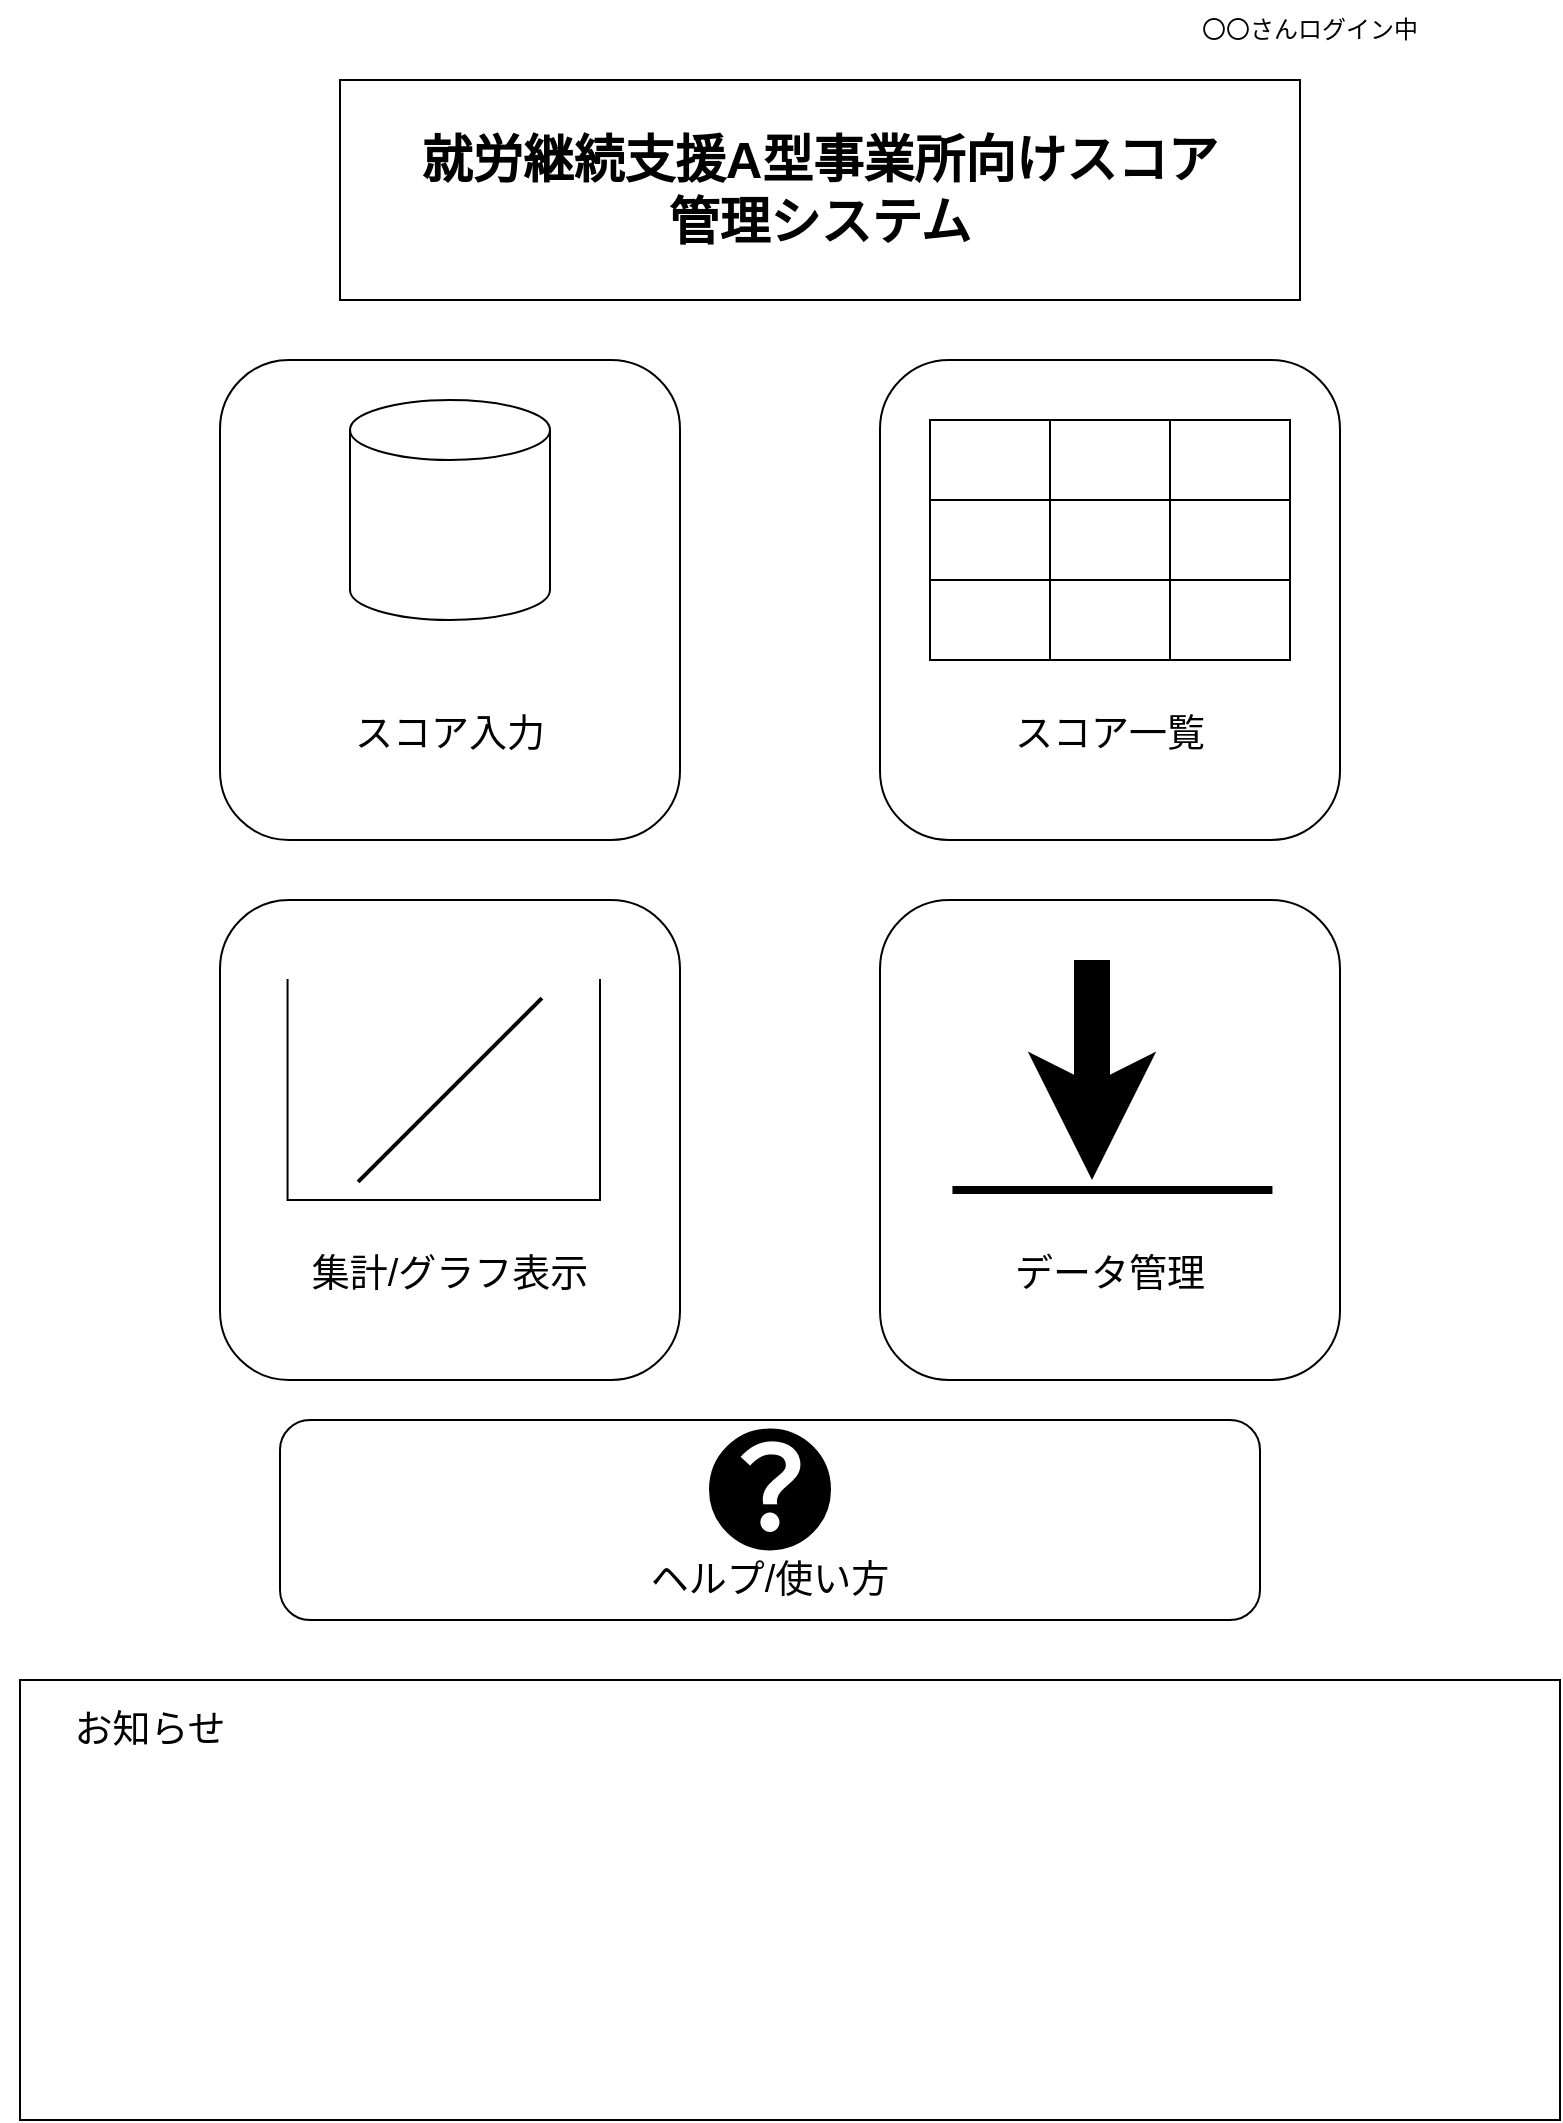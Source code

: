<mxfile>
    <diagram id="jK51OveZpAhhaSkVXLRV" name="ページ1">
        <mxGraphModel dx="1938" dy="1104" grid="1" gridSize="10" guides="1" tooltips="1" connect="1" arrows="1" fold="1" page="1" pageScale="1" pageWidth="827" pageHeight="1169" math="0" shadow="0">
            <root>
                <mxCell id="0"/>
                <mxCell id="1" parent="0"/>
                <mxCell id="2" value="" style="group" parent="1" vertex="1" connectable="0">
                    <mxGeometry x="190" y="100" width="480" height="110" as="geometry"/>
                </mxCell>
                <mxCell id="3" value="" style="rounded=0;whiteSpace=wrap;html=1;" parent="2" vertex="1">
                    <mxGeometry width="480" height="110" as="geometry"/>
                </mxCell>
                <mxCell id="4" value="&lt;span id=&quot;docs-internal-guid-5d944579-7fff-8bed-4f9c-a0fe6fe24ad6&quot;&gt;&lt;span style=&quot;font-size: 19pt; font-family: Arial, sans-serif; color: rgb(0, 0, 0); background-color: transparent; font-weight: 700; font-variant-numeric: normal; font-variant-east-asian: normal; font-variant-alternates: normal; font-variant-position: normal; font-variant-emoji: normal; vertical-align: baseline; white-space-collapse: preserve;&quot;&gt;就労継続支援A型事業所向けスコア管理システム&lt;/span&gt;&lt;/span&gt;" style="text;html=1;align=center;verticalAlign=middle;whiteSpace=wrap;rounded=0;" parent="2" vertex="1">
                    <mxGeometry x="30" y="40" width="420" height="30" as="geometry"/>
                </mxCell>
                <mxCell id="5" value="〇〇さんログイン中" style="text;html=1;align=center;verticalAlign=middle;whiteSpace=wrap;rounded=0;" parent="1" vertex="1">
                    <mxGeometry x="610" y="60" width="130" height="30" as="geometry"/>
                </mxCell>
                <mxCell id="9" value="" style="group" parent="1" vertex="1" connectable="0">
                    <mxGeometry x="130" y="240" width="230" height="240" as="geometry"/>
                </mxCell>
                <mxCell id="10" value="" style="rounded=1;whiteSpace=wrap;html=1;container=0;" parent="9" vertex="1">
                    <mxGeometry width="230.0" height="240.0" as="geometry"/>
                </mxCell>
                <mxCell id="11" value="スコア入力" style="text;html=1;align=center;verticalAlign=middle;whiteSpace=wrap;rounded=0;fontSize=19;container=0;" parent="9" vertex="1">
                    <mxGeometry x="33.781" y="155.294" width="162.438" height="63.529" as="geometry"/>
                </mxCell>
                <mxCell id="13" value="" style="shape=cylinder3;whiteSpace=wrap;html=1;boundedLbl=1;backgroundOutline=1;size=15;" parent="9" vertex="1">
                    <mxGeometry x="65" y="20" width="100" height="110" as="geometry"/>
                </mxCell>
                <mxCell id="17" value="" style="group" parent="1" vertex="1" connectable="0">
                    <mxGeometry x="460" y="240" width="230" height="240" as="geometry"/>
                </mxCell>
                <mxCell id="18" value="" style="rounded=1;whiteSpace=wrap;html=1;container=0;" parent="17" vertex="1">
                    <mxGeometry width="230.0" height="240.0" as="geometry"/>
                </mxCell>
                <mxCell id="19" value="スコア一覧" style="text;html=1;align=center;verticalAlign=middle;whiteSpace=wrap;rounded=0;fontSize=19;container=0;" parent="17" vertex="1">
                    <mxGeometry x="33.781" y="155.294" width="162.438" height="63.529" as="geometry"/>
                </mxCell>
                <mxCell id="23" value="" style="shape=table;startSize=0;container=1;collapsible=0;childLayout=tableLayout;fontSize=16;" parent="17" vertex="1">
                    <mxGeometry x="25" y="30" width="180" height="120" as="geometry"/>
                </mxCell>
                <mxCell id="24" value="" style="shape=tableRow;horizontal=0;startSize=0;swimlaneHead=0;swimlaneBody=0;strokeColor=inherit;top=0;left=0;bottom=0;right=0;collapsible=0;dropTarget=0;fillColor=none;points=[[0,0.5],[1,0.5]];portConstraint=eastwest;fontSize=16;" parent="23" vertex="1">
                    <mxGeometry width="180" height="40" as="geometry"/>
                </mxCell>
                <mxCell id="25" value="" style="shape=partialRectangle;html=1;whiteSpace=wrap;connectable=0;strokeColor=inherit;overflow=hidden;fillColor=none;top=0;left=0;bottom=0;right=0;pointerEvents=1;fontSize=16;" parent="24" vertex="1">
                    <mxGeometry width="60" height="40" as="geometry">
                        <mxRectangle width="60" height="40" as="alternateBounds"/>
                    </mxGeometry>
                </mxCell>
                <mxCell id="26" value="" style="shape=partialRectangle;html=1;whiteSpace=wrap;connectable=0;strokeColor=inherit;overflow=hidden;fillColor=none;top=0;left=0;bottom=0;right=0;pointerEvents=1;fontSize=16;" parent="24" vertex="1">
                    <mxGeometry x="60" width="60" height="40" as="geometry">
                        <mxRectangle width="60" height="40" as="alternateBounds"/>
                    </mxGeometry>
                </mxCell>
                <mxCell id="27" value="" style="shape=partialRectangle;html=1;whiteSpace=wrap;connectable=0;strokeColor=inherit;overflow=hidden;fillColor=none;top=0;left=0;bottom=0;right=0;pointerEvents=1;fontSize=16;" parent="24" vertex="1">
                    <mxGeometry x="120" width="60" height="40" as="geometry">
                        <mxRectangle width="60" height="40" as="alternateBounds"/>
                    </mxGeometry>
                </mxCell>
                <mxCell id="28" value="" style="shape=tableRow;horizontal=0;startSize=0;swimlaneHead=0;swimlaneBody=0;strokeColor=inherit;top=0;left=0;bottom=0;right=0;collapsible=0;dropTarget=0;fillColor=none;points=[[0,0.5],[1,0.5]];portConstraint=eastwest;fontSize=16;" parent="23" vertex="1">
                    <mxGeometry y="40" width="180" height="40" as="geometry"/>
                </mxCell>
                <mxCell id="29" value="" style="shape=partialRectangle;html=1;whiteSpace=wrap;connectable=0;strokeColor=inherit;overflow=hidden;fillColor=none;top=0;left=0;bottom=0;right=0;pointerEvents=1;fontSize=16;" parent="28" vertex="1">
                    <mxGeometry width="60" height="40" as="geometry">
                        <mxRectangle width="60" height="40" as="alternateBounds"/>
                    </mxGeometry>
                </mxCell>
                <mxCell id="30" value="" style="shape=partialRectangle;html=1;whiteSpace=wrap;connectable=0;strokeColor=inherit;overflow=hidden;fillColor=none;top=0;left=0;bottom=0;right=0;pointerEvents=1;fontSize=16;" parent="28" vertex="1">
                    <mxGeometry x="60" width="60" height="40" as="geometry">
                        <mxRectangle width="60" height="40" as="alternateBounds"/>
                    </mxGeometry>
                </mxCell>
                <mxCell id="31" value="" style="shape=partialRectangle;html=1;whiteSpace=wrap;connectable=0;strokeColor=inherit;overflow=hidden;fillColor=none;top=0;left=0;bottom=0;right=0;pointerEvents=1;fontSize=16;" parent="28" vertex="1">
                    <mxGeometry x="120" width="60" height="40" as="geometry">
                        <mxRectangle width="60" height="40" as="alternateBounds"/>
                    </mxGeometry>
                </mxCell>
                <mxCell id="32" value="" style="shape=tableRow;horizontal=0;startSize=0;swimlaneHead=0;swimlaneBody=0;strokeColor=inherit;top=0;left=0;bottom=0;right=0;collapsible=0;dropTarget=0;fillColor=none;points=[[0,0.5],[1,0.5]];portConstraint=eastwest;fontSize=16;" parent="23" vertex="1">
                    <mxGeometry y="80" width="180" height="40" as="geometry"/>
                </mxCell>
                <mxCell id="33" value="" style="shape=partialRectangle;html=1;whiteSpace=wrap;connectable=0;strokeColor=inherit;overflow=hidden;fillColor=none;top=0;left=0;bottom=0;right=0;pointerEvents=1;fontSize=16;" parent="32" vertex="1">
                    <mxGeometry width="60" height="40" as="geometry">
                        <mxRectangle width="60" height="40" as="alternateBounds"/>
                    </mxGeometry>
                </mxCell>
                <mxCell id="34" value="" style="shape=partialRectangle;html=1;whiteSpace=wrap;connectable=0;strokeColor=inherit;overflow=hidden;fillColor=none;top=0;left=0;bottom=0;right=0;pointerEvents=1;fontSize=16;" parent="32" vertex="1">
                    <mxGeometry x="60" width="60" height="40" as="geometry">
                        <mxRectangle width="60" height="40" as="alternateBounds"/>
                    </mxGeometry>
                </mxCell>
                <mxCell id="35" value="" style="shape=partialRectangle;html=1;whiteSpace=wrap;connectable=0;strokeColor=inherit;overflow=hidden;fillColor=none;top=0;left=0;bottom=0;right=0;pointerEvents=1;fontSize=16;" parent="32" vertex="1">
                    <mxGeometry x="120" width="60" height="40" as="geometry">
                        <mxRectangle width="60" height="40" as="alternateBounds"/>
                    </mxGeometry>
                </mxCell>
                <mxCell id="20" value="" style="group" parent="1" vertex="1" connectable="0">
                    <mxGeometry x="130" y="510" width="230" height="240" as="geometry"/>
                </mxCell>
                <mxCell id="21" value="" style="rounded=1;whiteSpace=wrap;html=1;container=0;" parent="20" vertex="1">
                    <mxGeometry width="230.0" height="240.0" as="geometry"/>
                </mxCell>
                <mxCell id="22" value="集計/グラフ表示" style="text;html=1;align=center;verticalAlign=middle;whiteSpace=wrap;rounded=0;fontSize=19;container=0;" parent="20" vertex="1">
                    <mxGeometry x="33.781" y="155.294" width="162.438" height="63.529" as="geometry"/>
                </mxCell>
                <mxCell id="36" value="" style="shape=partialRectangle;whiteSpace=wrap;html=1;bottom=1;right=1;left=1;top=0;fillColor=none;routingCenterX=-0.5;" parent="20" vertex="1">
                    <mxGeometry x="33.78" y="40" width="156.22" height="110" as="geometry"/>
                </mxCell>
                <mxCell id="37" value="" style="line;strokeWidth=2;direction=south;html=1;rotation=45;" parent="20" vertex="1">
                    <mxGeometry x="110" y="30" width="10" height="130" as="geometry"/>
                </mxCell>
                <mxCell id="38" value="" style="group" parent="1" vertex="1" connectable="0">
                    <mxGeometry x="460" y="510" width="230" height="240" as="geometry"/>
                </mxCell>
                <mxCell id="39" value="" style="rounded=1;whiteSpace=wrap;html=1;container=0;" parent="38" vertex="1">
                    <mxGeometry width="230.0" height="240.0" as="geometry"/>
                </mxCell>
                <mxCell id="40" value="データ管理" style="text;html=1;align=center;verticalAlign=middle;whiteSpace=wrap;rounded=0;fontSize=19;container=0;" parent="38" vertex="1">
                    <mxGeometry x="33.781" y="155.294" width="162.438" height="63.529" as="geometry"/>
                </mxCell>
                <mxCell id="41" value="" style="line;strokeWidth=4;html=1;perimeter=backbonePerimeter;points=[];outlineConnect=0;" parent="38" vertex="1">
                    <mxGeometry x="36.22" y="140" width="160" height="10" as="geometry"/>
                </mxCell>
                <mxCell id="43" value="" style="endArrow=classic;html=1;strokeWidth=18;" parent="38" edge="1">
                    <mxGeometry width="50" height="50" relative="1" as="geometry">
                        <mxPoint x="106" y="30" as="sourcePoint"/>
                        <mxPoint x="106" y="140" as="targetPoint"/>
                    </mxGeometry>
                </mxCell>
                <mxCell id="45" value="" style="rounded=1;whiteSpace=wrap;html=1;container=0;" parent="1" vertex="1">
                    <mxGeometry x="160" y="770" width="490.0" height="100.0" as="geometry"/>
                </mxCell>
                <mxCell id="46" value="ヘルプ/使い方" style="text;html=1;align=center;verticalAlign=middle;whiteSpace=wrap;rounded=0;fontSize=19;container=0;" parent="1" vertex="1">
                    <mxGeometry x="231.969" y="836.706" width="346.063" height="26.471" as="geometry"/>
                </mxCell>
                <mxCell id="47" value="" style="ellipse;whiteSpace=wrap;html=1;aspect=fixed;fillColor=#000000;container=0;" parent="1" vertex="1">
                    <mxGeometry x="375" y="774.71" width="60" height="60" as="geometry"/>
                </mxCell>
                <mxCell id="48" value="&lt;font style=&quot;color: rgb(255, 255, 255);&quot;&gt;？&lt;/font&gt;" style="text;html=1;align=center;verticalAlign=middle;whiteSpace=wrap;rounded=0;strokeWidth=8;fontSize=56;fontStyle=1;container=0;" parent="1" vertex="1">
                    <mxGeometry x="372" y="775.71" width="65" height="60.29" as="geometry"/>
                </mxCell>
                <mxCell id="49" value="" style="rounded=0;whiteSpace=wrap;html=1;" parent="1" vertex="1">
                    <mxGeometry x="30" y="900" width="770" height="220" as="geometry"/>
                </mxCell>
                <mxCell id="50" value="お知らせ" style="text;html=1;align=center;verticalAlign=middle;whiteSpace=wrap;rounded=0;fontSize=19;" parent="1" vertex="1">
                    <mxGeometry x="20" y="910" width="150" height="30" as="geometry"/>
                </mxCell>
            </root>
        </mxGraphModel>
    </diagram>
</mxfile>
